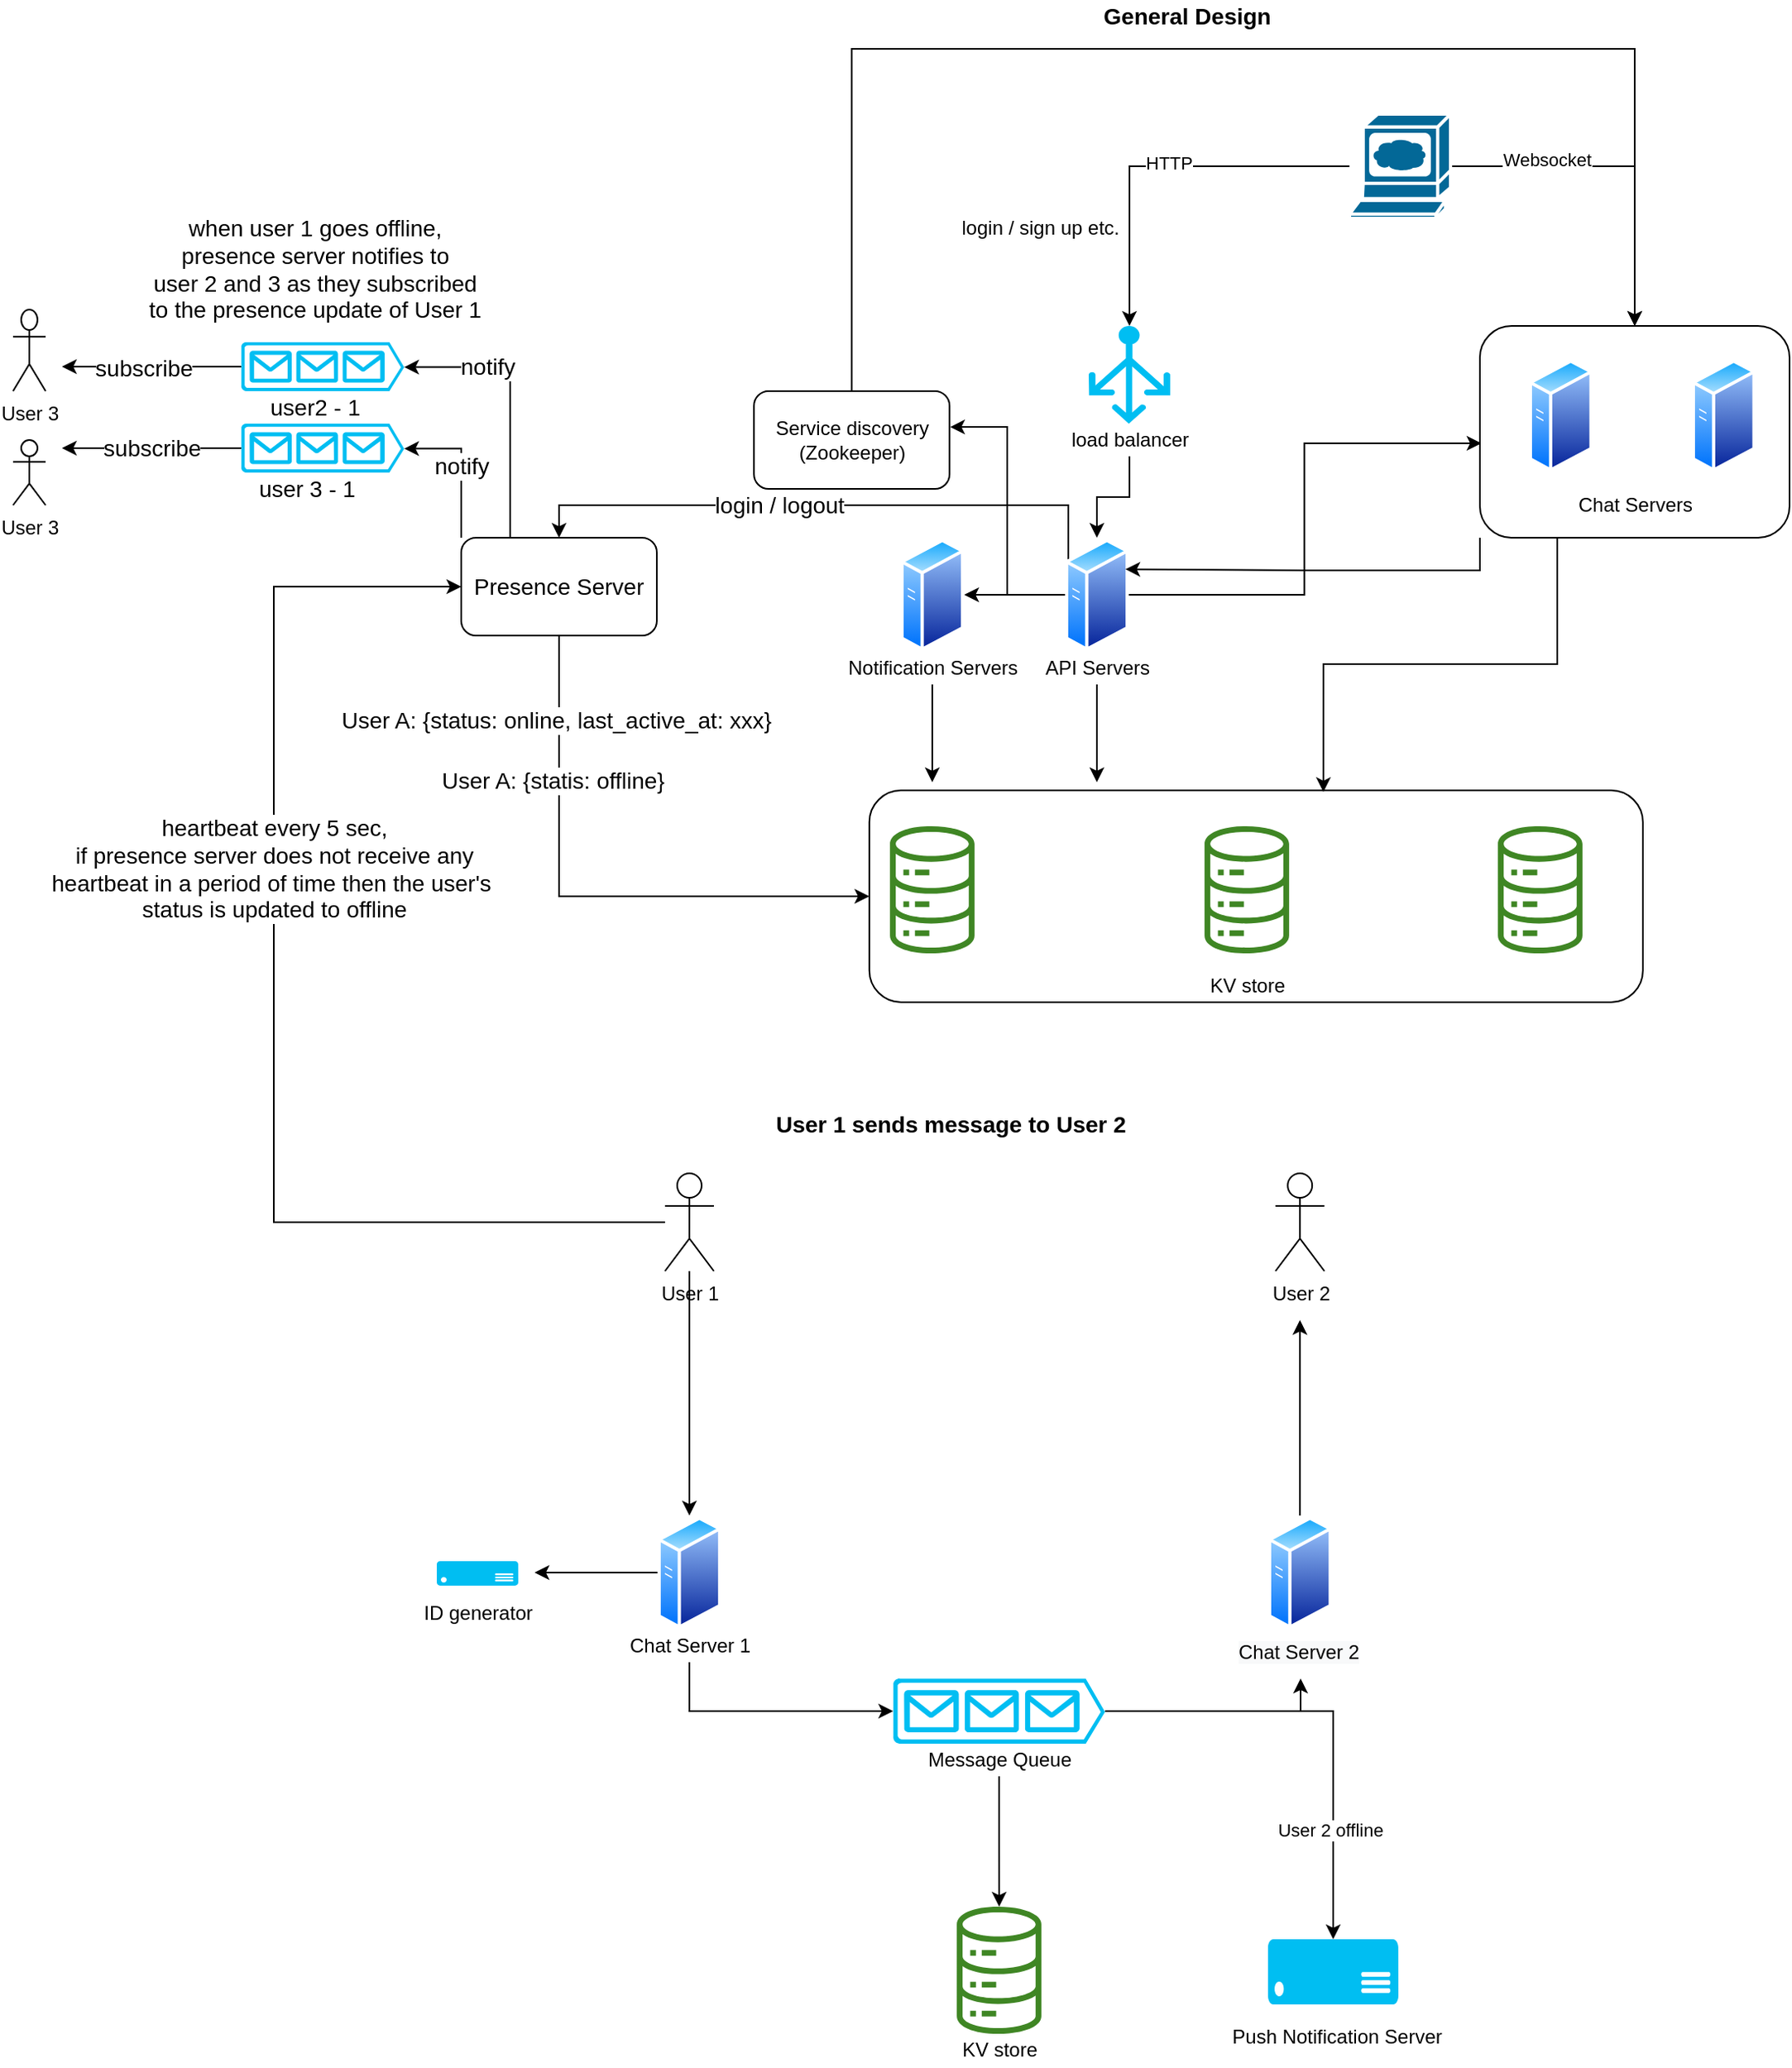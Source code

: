 <mxfile version="17.4.4" type="github">
  <diagram id="Kc_5fzsNJj1rrljEpmhN" name="Page-1">
    <mxGraphModel dx="1934" dy="1129" grid="1" gridSize="10" guides="1" tooltips="1" connect="1" arrows="1" fold="1" page="1" pageScale="1" pageWidth="850" pageHeight="1100" math="0" shadow="0">
      <root>
        <mxCell id="0" />
        <mxCell id="1" parent="0" />
        <mxCell id="qmVG4XL9D6MHdwjUhQzo-19" value="" style="rounded=1;whiteSpace=wrap;html=1;" vertex="1" parent="1">
          <mxGeometry x="35.4" y="485" width="474.6" height="130" as="geometry" />
        </mxCell>
        <mxCell id="qmVG4XL9D6MHdwjUhQzo-8" style="edgeStyle=orthogonalEdgeStyle;rounded=0;orthogonalLoop=1;jettySize=auto;html=1;entryX=0.5;entryY=0;entryDx=0;entryDy=0;entryPerimeter=0;" edge="1" parent="1" source="qmVG4XL9D6MHdwjUhQzo-1" target="qmVG4XL9D6MHdwjUhQzo-2">
          <mxGeometry relative="1" as="geometry" />
        </mxCell>
        <mxCell id="qmVG4XL9D6MHdwjUhQzo-30" value="HTTP" style="edgeLabel;html=1;align=center;verticalAlign=middle;resizable=0;points=[];" vertex="1" connectable="0" parent="qmVG4XL9D6MHdwjUhQzo-8">
          <mxGeometry x="-0.047" y="-2" relative="1" as="geometry">
            <mxPoint as="offset" />
          </mxGeometry>
        </mxCell>
        <mxCell id="qmVG4XL9D6MHdwjUhQzo-25" style="edgeStyle=orthogonalEdgeStyle;rounded=0;orthogonalLoop=1;jettySize=auto;html=1;entryX=0.5;entryY=0;entryDx=0;entryDy=0;" edge="1" parent="1" source="qmVG4XL9D6MHdwjUhQzo-1" target="qmVG4XL9D6MHdwjUhQzo-13">
          <mxGeometry relative="1" as="geometry" />
        </mxCell>
        <mxCell id="qmVG4XL9D6MHdwjUhQzo-31" value="Websocket" style="edgeLabel;html=1;align=center;verticalAlign=middle;resizable=0;points=[];" vertex="1" connectable="0" parent="qmVG4XL9D6MHdwjUhQzo-25">
          <mxGeometry x="-0.441" y="4" relative="1" as="geometry">
            <mxPoint as="offset" />
          </mxGeometry>
        </mxCell>
        <mxCell id="qmVG4XL9D6MHdwjUhQzo-1" value="" style="shape=mxgraph.cisco.computers_and_peripherals.web_browser;html=1;pointerEvents=1;dashed=0;fillColor=#036897;strokeColor=#ffffff;strokeWidth=2;verticalLabelPosition=bottom;verticalAlign=top;align=center;outlineConnect=0;" vertex="1" parent="1">
          <mxGeometry x="330" y="70" width="62" height="64" as="geometry" />
        </mxCell>
        <mxCell id="qmVG4XL9D6MHdwjUhQzo-2" value="" style="verticalLabelPosition=bottom;html=1;verticalAlign=top;align=center;strokeColor=none;fillColor=#00BEF2;shape=mxgraph.azure.load_balancer_generic;pointerEvents=1;" vertex="1" parent="1">
          <mxGeometry x="170" y="200" width="50" height="60" as="geometry" />
        </mxCell>
        <mxCell id="qmVG4XL9D6MHdwjUhQzo-3" value="" style="aspect=fixed;perimeter=ellipsePerimeter;html=1;align=center;shadow=0;dashed=0;spacingTop=3;image;image=img/lib/active_directory/generic_server.svg;" vertex="1" parent="1">
          <mxGeometry x="54.4" y="330" width="39.2" height="70" as="geometry" />
        </mxCell>
        <mxCell id="qmVG4XL9D6MHdwjUhQzo-5" value="" style="sketch=0;outlineConnect=0;fontColor=#232F3E;gradientColor=none;fillColor=#3F8624;strokeColor=none;dashed=0;verticalLabelPosition=bottom;verticalAlign=top;align=center;html=1;fontSize=12;fontStyle=0;aspect=fixed;pointerEvents=1;shape=mxgraph.aws4.iot_analytics_data_store;" vertex="1" parent="1">
          <mxGeometry x="47" y="507" width="54" height="78" as="geometry" />
        </mxCell>
        <mxCell id="qmVG4XL9D6MHdwjUhQzo-10" style="edgeStyle=orthogonalEdgeStyle;rounded=0;orthogonalLoop=1;jettySize=auto;html=1;entryX=1;entryY=0.5;entryDx=0;entryDy=0;" edge="1" parent="1" source="qmVG4XL9D6MHdwjUhQzo-6" target="qmVG4XL9D6MHdwjUhQzo-3">
          <mxGeometry relative="1" as="geometry" />
        </mxCell>
        <mxCell id="qmVG4XL9D6MHdwjUhQzo-27" style="edgeStyle=orthogonalEdgeStyle;rounded=0;orthogonalLoop=1;jettySize=auto;html=1;entryX=0.005;entryY=0.554;entryDx=0;entryDy=0;entryPerimeter=0;" edge="1" parent="1" source="qmVG4XL9D6MHdwjUhQzo-6" target="qmVG4XL9D6MHdwjUhQzo-13">
          <mxGeometry relative="1" as="geometry" />
        </mxCell>
        <mxCell id="qmVG4XL9D6MHdwjUhQzo-34" style="edgeStyle=orthogonalEdgeStyle;rounded=0;orthogonalLoop=1;jettySize=auto;html=1;entryX=1.003;entryY=0.367;entryDx=0;entryDy=0;entryPerimeter=0;" edge="1" parent="1" source="qmVG4XL9D6MHdwjUhQzo-6" target="qmVG4XL9D6MHdwjUhQzo-33">
          <mxGeometry relative="1" as="geometry" />
        </mxCell>
        <mxCell id="qmVG4XL9D6MHdwjUhQzo-66" style="edgeStyle=orthogonalEdgeStyle;rounded=0;orthogonalLoop=1;jettySize=auto;html=1;exitX=0;exitY=0.25;exitDx=0;exitDy=0;entryX=0.5;entryY=0;entryDx=0;entryDy=0;fontSize=14;" edge="1" parent="1" source="qmVG4XL9D6MHdwjUhQzo-6" target="qmVG4XL9D6MHdwjUhQzo-64">
          <mxGeometry relative="1" as="geometry">
            <Array as="points">
              <mxPoint x="158" y="310" />
              <mxPoint x="-155" y="310" />
            </Array>
          </mxGeometry>
        </mxCell>
        <mxCell id="qmVG4XL9D6MHdwjUhQzo-68" value="login / logout" style="edgeLabel;html=1;align=center;verticalAlign=middle;resizable=0;points=[];fontSize=14;" vertex="1" connectable="0" parent="qmVG4XL9D6MHdwjUhQzo-66">
          <mxGeometry x="0.317" y="2" relative="1" as="geometry">
            <mxPoint x="28" y="-2" as="offset" />
          </mxGeometry>
        </mxCell>
        <mxCell id="qmVG4XL9D6MHdwjUhQzo-6" value="" style="aspect=fixed;perimeter=ellipsePerimeter;html=1;align=center;shadow=0;dashed=0;spacingTop=3;image;image=img/lib/active_directory/generic_server.svg;" vertex="1" parent="1">
          <mxGeometry x="155.4" y="330" width="39.2" height="70" as="geometry" />
        </mxCell>
        <mxCell id="qmVG4XL9D6MHdwjUhQzo-26" style="edgeStyle=orthogonalEdgeStyle;rounded=0;orthogonalLoop=1;jettySize=auto;html=1;exitX=0.25;exitY=1;exitDx=0;exitDy=0;entryX=0.587;entryY=0.008;entryDx=0;entryDy=0;entryPerimeter=0;" edge="1" parent="1" source="qmVG4XL9D6MHdwjUhQzo-13" target="qmVG4XL9D6MHdwjUhQzo-19">
          <mxGeometry relative="1" as="geometry" />
        </mxCell>
        <mxCell id="qmVG4XL9D6MHdwjUhQzo-29" style="edgeStyle=orthogonalEdgeStyle;rounded=0;orthogonalLoop=1;jettySize=auto;html=1;exitX=0;exitY=1;exitDx=0;exitDy=0;entryX=1;entryY=0.25;entryDx=0;entryDy=0;" edge="1" parent="1" source="qmVG4XL9D6MHdwjUhQzo-13" target="qmVG4XL9D6MHdwjUhQzo-6">
          <mxGeometry relative="1" as="geometry" />
        </mxCell>
        <mxCell id="qmVG4XL9D6MHdwjUhQzo-13" value="" style="rounded=1;whiteSpace=wrap;html=1;" vertex="1" parent="1">
          <mxGeometry x="410" y="200" width="190" height="130" as="geometry" />
        </mxCell>
        <mxCell id="qmVG4XL9D6MHdwjUhQzo-7" value="" style="aspect=fixed;perimeter=ellipsePerimeter;html=1;align=center;shadow=0;dashed=0;spacingTop=3;image;image=img/lib/active_directory/generic_server.svg;" vertex="1" parent="1">
          <mxGeometry x="440" y="220" width="39.2" height="70" as="geometry" />
        </mxCell>
        <mxCell id="qmVG4XL9D6MHdwjUhQzo-4" value="" style="aspect=fixed;perimeter=ellipsePerimeter;html=1;align=center;shadow=0;dashed=0;spacingTop=3;image;image=img/lib/active_directory/generic_server.svg;" vertex="1" parent="1">
          <mxGeometry x="540" y="220" width="39.2" height="70" as="geometry" />
        </mxCell>
        <mxCell id="qmVG4XL9D6MHdwjUhQzo-24" style="edgeStyle=orthogonalEdgeStyle;rounded=0;orthogonalLoop=1;jettySize=auto;html=1;entryX=0.5;entryY=0;entryDx=0;entryDy=0;" edge="1" parent="1" source="qmVG4XL9D6MHdwjUhQzo-14" target="qmVG4XL9D6MHdwjUhQzo-6">
          <mxGeometry relative="1" as="geometry" />
        </mxCell>
        <mxCell id="qmVG4XL9D6MHdwjUhQzo-14" value="load balancer" style="text;html=1;align=center;verticalAlign=middle;resizable=0;points=[];autosize=1;strokeColor=none;fillColor=none;" vertex="1" parent="1">
          <mxGeometry x="150" y="260" width="90" height="20" as="geometry" />
        </mxCell>
        <mxCell id="qmVG4XL9D6MHdwjUhQzo-22" style="edgeStyle=orthogonalEdgeStyle;rounded=0;orthogonalLoop=1;jettySize=auto;html=1;" edge="1" parent="1" source="qmVG4XL9D6MHdwjUhQzo-15">
          <mxGeometry relative="1" as="geometry">
            <mxPoint x="175" y="480" as="targetPoint" />
          </mxGeometry>
        </mxCell>
        <mxCell id="qmVG4XL9D6MHdwjUhQzo-15" value="API Servers" style="text;html=1;align=center;verticalAlign=middle;resizable=0;points=[];autosize=1;strokeColor=none;fillColor=none;" vertex="1" parent="1">
          <mxGeometry x="135" y="400" width="80" height="20" as="geometry" />
        </mxCell>
        <mxCell id="qmVG4XL9D6MHdwjUhQzo-21" style="edgeStyle=orthogonalEdgeStyle;rounded=0;orthogonalLoop=1;jettySize=auto;html=1;" edge="1" parent="1" source="qmVG4XL9D6MHdwjUhQzo-16">
          <mxGeometry relative="1" as="geometry">
            <mxPoint x="74" y="480" as="targetPoint" />
          </mxGeometry>
        </mxCell>
        <mxCell id="qmVG4XL9D6MHdwjUhQzo-16" value="Notification Servers" style="text;html=1;align=center;verticalAlign=middle;resizable=0;points=[];autosize=1;strokeColor=none;fillColor=none;" vertex="1" parent="1">
          <mxGeometry x="14" y="400" width="120" height="20" as="geometry" />
        </mxCell>
        <mxCell id="qmVG4XL9D6MHdwjUhQzo-17" value="" style="sketch=0;outlineConnect=0;fontColor=#232F3E;gradientColor=none;fillColor=#3F8624;strokeColor=none;dashed=0;verticalLabelPosition=bottom;verticalAlign=top;align=center;html=1;fontSize=12;fontStyle=0;aspect=fixed;pointerEvents=1;shape=mxgraph.aws4.iot_analytics_data_store;" vertex="1" parent="1">
          <mxGeometry x="240" y="507" width="54" height="78" as="geometry" />
        </mxCell>
        <mxCell id="qmVG4XL9D6MHdwjUhQzo-18" value="" style="sketch=0;outlineConnect=0;fontColor=#232F3E;gradientColor=none;fillColor=#3F8624;strokeColor=none;dashed=0;verticalLabelPosition=bottom;verticalAlign=top;align=center;html=1;fontSize=12;fontStyle=0;aspect=fixed;pointerEvents=1;shape=mxgraph.aws4.iot_analytics_data_store;" vertex="1" parent="1">
          <mxGeometry x="420" y="507" width="54" height="78" as="geometry" />
        </mxCell>
        <mxCell id="qmVG4XL9D6MHdwjUhQzo-20" value="KV store" style="text;html=1;align=center;verticalAlign=middle;resizable=0;points=[];autosize=1;strokeColor=none;fillColor=none;" vertex="1" parent="1">
          <mxGeometry x="237" y="595" width="60" height="20" as="geometry" />
        </mxCell>
        <mxCell id="qmVG4XL9D6MHdwjUhQzo-23" value="Chat Servers" style="text;html=1;align=center;verticalAlign=middle;resizable=0;points=[];autosize=1;strokeColor=none;fillColor=none;" vertex="1" parent="1">
          <mxGeometry x="460" y="300" width="90" height="20" as="geometry" />
        </mxCell>
        <mxCell id="qmVG4XL9D6MHdwjUhQzo-32" value="login / sign up etc." style="text;html=1;align=center;verticalAlign=middle;resizable=0;points=[];autosize=1;strokeColor=none;fillColor=none;" vertex="1" parent="1">
          <mxGeometry x="84.6" y="130" width="110" height="20" as="geometry" />
        </mxCell>
        <mxCell id="qmVG4XL9D6MHdwjUhQzo-35" style="edgeStyle=orthogonalEdgeStyle;rounded=0;orthogonalLoop=1;jettySize=auto;html=1;entryX=0.5;entryY=0;entryDx=0;entryDy=0;" edge="1" parent="1" source="qmVG4XL9D6MHdwjUhQzo-33" target="qmVG4XL9D6MHdwjUhQzo-13">
          <mxGeometry relative="1" as="geometry">
            <Array as="points">
              <mxPoint x="25" y="30" />
              <mxPoint x="505" y="30" />
            </Array>
          </mxGeometry>
        </mxCell>
        <mxCell id="qmVG4XL9D6MHdwjUhQzo-33" value="Service discovery (Zookeeper)" style="rounded=1;whiteSpace=wrap;html=1;" vertex="1" parent="1">
          <mxGeometry x="-35.4" y="240" width="120" height="60" as="geometry" />
        </mxCell>
        <mxCell id="qmVG4XL9D6MHdwjUhQzo-54" style="edgeStyle=orthogonalEdgeStyle;rounded=0;orthogonalLoop=1;jettySize=auto;html=1;entryX=0.5;entryY=0;entryDx=0;entryDy=0;" edge="1" parent="1" source="qmVG4XL9D6MHdwjUhQzo-36" target="qmVG4XL9D6MHdwjUhQzo-37">
          <mxGeometry relative="1" as="geometry" />
        </mxCell>
        <mxCell id="qmVG4XL9D6MHdwjUhQzo-70" style="edgeStyle=orthogonalEdgeStyle;rounded=0;orthogonalLoop=1;jettySize=auto;html=1;entryX=0;entryY=0.5;entryDx=0;entryDy=0;fontSize=14;" edge="1" parent="1" source="qmVG4XL9D6MHdwjUhQzo-36" target="qmVG4XL9D6MHdwjUhQzo-64">
          <mxGeometry relative="1" as="geometry">
            <Array as="points">
              <mxPoint x="-330" y="750" />
              <mxPoint x="-330" y="360" />
            </Array>
          </mxGeometry>
        </mxCell>
        <mxCell id="qmVG4XL9D6MHdwjUhQzo-71" value="heartbeat every 5 sec,&lt;br&gt;if presence server does not receive any&lt;br&gt;heartbeat in a period of time then the user&#39;s&amp;nbsp;&lt;br&gt;status is updated to offline" style="edgeLabel;html=1;align=center;verticalAlign=middle;resizable=0;points=[];fontSize=14;" vertex="1" connectable="0" parent="qmVG4XL9D6MHdwjUhQzo-70">
          <mxGeometry x="0.227" relative="1" as="geometry">
            <mxPoint as="offset" />
          </mxGeometry>
        </mxCell>
        <mxCell id="qmVG4XL9D6MHdwjUhQzo-36" value="User 1" style="shape=umlActor;verticalLabelPosition=bottom;verticalAlign=top;html=1;outlineConnect=0;" vertex="1" parent="1">
          <mxGeometry x="-90" y="720" width="30" height="60" as="geometry" />
        </mxCell>
        <mxCell id="qmVG4XL9D6MHdwjUhQzo-55" style="edgeStyle=orthogonalEdgeStyle;rounded=0;orthogonalLoop=1;jettySize=auto;html=1;" edge="1" parent="1" source="qmVG4XL9D6MHdwjUhQzo-37">
          <mxGeometry relative="1" as="geometry">
            <mxPoint x="-170" y="965" as="targetPoint" />
          </mxGeometry>
        </mxCell>
        <mxCell id="qmVG4XL9D6MHdwjUhQzo-37" value="" style="aspect=fixed;perimeter=ellipsePerimeter;html=1;align=center;shadow=0;dashed=0;spacingTop=3;image;image=img/lib/active_directory/generic_server.svg;" vertex="1" parent="1">
          <mxGeometry x="-94.6" y="930" width="39.2" height="70" as="geometry" />
        </mxCell>
        <mxCell id="qmVG4XL9D6MHdwjUhQzo-59" style="edgeStyle=orthogonalEdgeStyle;rounded=0;orthogonalLoop=1;jettySize=auto;html=1;" edge="1" parent="1" source="qmVG4XL9D6MHdwjUhQzo-38">
          <mxGeometry relative="1" as="geometry">
            <mxPoint x="299.6" y="810" as="targetPoint" />
          </mxGeometry>
        </mxCell>
        <mxCell id="qmVG4XL9D6MHdwjUhQzo-38" value="" style="aspect=fixed;perimeter=ellipsePerimeter;html=1;align=center;shadow=0;dashed=0;spacingTop=3;image;image=img/lib/active_directory/generic_server.svg;" vertex="1" parent="1">
          <mxGeometry x="280" y="930" width="39.2" height="70" as="geometry" />
        </mxCell>
        <mxCell id="qmVG4XL9D6MHdwjUhQzo-39" value="User 2" style="shape=umlActor;verticalLabelPosition=bottom;verticalAlign=top;html=1;outlineConnect=0;" vertex="1" parent="1">
          <mxGeometry x="284.6" y="720" width="30" height="60" as="geometry" />
        </mxCell>
        <mxCell id="qmVG4XL9D6MHdwjUhQzo-58" style="edgeStyle=orthogonalEdgeStyle;rounded=0;orthogonalLoop=1;jettySize=auto;html=1;entryX=0.5;entryY=1;entryDx=0;entryDy=0;" edge="1" parent="1" source="qmVG4XL9D6MHdwjUhQzo-40" target="qmVG4XL9D6MHdwjUhQzo-47">
          <mxGeometry relative="1" as="geometry" />
        </mxCell>
        <mxCell id="qmVG4XL9D6MHdwjUhQzo-60" style="edgeStyle=orthogonalEdgeStyle;rounded=0;orthogonalLoop=1;jettySize=auto;html=1;entryX=0.5;entryY=0;entryDx=0;entryDy=0;entryPerimeter=0;" edge="1" parent="1" source="qmVG4XL9D6MHdwjUhQzo-40" target="qmVG4XL9D6MHdwjUhQzo-51">
          <mxGeometry relative="1" as="geometry" />
        </mxCell>
        <mxCell id="qmVG4XL9D6MHdwjUhQzo-61" value="User 2 offline" style="edgeLabel;html=1;align=center;verticalAlign=middle;resizable=0;points=[];" vertex="1" connectable="0" parent="qmVG4XL9D6MHdwjUhQzo-60">
          <mxGeometry x="0.521" y="-2" relative="1" as="geometry">
            <mxPoint as="offset" />
          </mxGeometry>
        </mxCell>
        <mxCell id="qmVG4XL9D6MHdwjUhQzo-40" value="" style="verticalLabelPosition=bottom;html=1;verticalAlign=top;align=center;strokeColor=none;fillColor=#00BEF2;shape=mxgraph.azure.queue_generic;pointerEvents=1;" vertex="1" parent="1">
          <mxGeometry x="50" y="1030" width="130" height="40" as="geometry" />
        </mxCell>
        <mxCell id="qmVG4XL9D6MHdwjUhQzo-44" value="" style="verticalLabelPosition=bottom;html=1;verticalAlign=top;align=center;strokeColor=none;fillColor=#00BEF2;shape=mxgraph.azure.server;" vertex="1" parent="1">
          <mxGeometry x="-230" y="958" width="50" height="15" as="geometry" />
        </mxCell>
        <mxCell id="qmVG4XL9D6MHdwjUhQzo-45" value="ID generator" style="text;html=1;align=center;verticalAlign=middle;resizable=0;points=[];autosize=1;strokeColor=none;fillColor=none;" vertex="1" parent="1">
          <mxGeometry x="-245" y="980" width="80" height="20" as="geometry" />
        </mxCell>
        <mxCell id="qmVG4XL9D6MHdwjUhQzo-56" style="edgeStyle=orthogonalEdgeStyle;rounded=0;orthogonalLoop=1;jettySize=auto;html=1;entryX=0;entryY=0.5;entryDx=0;entryDy=0;entryPerimeter=0;" edge="1" parent="1" source="qmVG4XL9D6MHdwjUhQzo-46" target="qmVG4XL9D6MHdwjUhQzo-40">
          <mxGeometry relative="1" as="geometry">
            <Array as="points">
              <mxPoint x="-75" y="1050" />
            </Array>
          </mxGeometry>
        </mxCell>
        <mxCell id="qmVG4XL9D6MHdwjUhQzo-46" value="Chat Server 1" style="text;html=1;align=center;verticalAlign=middle;resizable=0;points=[];autosize=1;strokeColor=none;fillColor=none;" vertex="1" parent="1">
          <mxGeometry x="-120" y="1000" width="90" height="20" as="geometry" />
        </mxCell>
        <mxCell id="qmVG4XL9D6MHdwjUhQzo-47" value="&lt;span style=&quot;color: rgb(0 , 0 , 0) ; font-family: &amp;#34;helvetica&amp;#34; ; font-size: 12px ; font-style: normal ; font-weight: 400 ; letter-spacing: normal ; text-align: center ; text-indent: 0px ; text-transform: none ; word-spacing: 0px ; background-color: rgb(248 , 249 , 250) ; display: inline ; float: none&quot;&gt;Chat Server 2&lt;/span&gt;" style="text;whiteSpace=wrap;html=1;" vertex="1" parent="1">
          <mxGeometry x="260" y="1000" width="80" height="30" as="geometry" />
        </mxCell>
        <mxCell id="qmVG4XL9D6MHdwjUhQzo-57" style="edgeStyle=orthogonalEdgeStyle;rounded=0;orthogonalLoop=1;jettySize=auto;html=1;" edge="1" parent="1" source="qmVG4XL9D6MHdwjUhQzo-48" target="qmVG4XL9D6MHdwjUhQzo-49">
          <mxGeometry relative="1" as="geometry" />
        </mxCell>
        <mxCell id="qmVG4XL9D6MHdwjUhQzo-48" value="Message Queue" style="text;html=1;align=center;verticalAlign=middle;resizable=0;points=[];autosize=1;strokeColor=none;fillColor=none;" vertex="1" parent="1">
          <mxGeometry x="65" y="1070" width="100" height="20" as="geometry" />
        </mxCell>
        <mxCell id="qmVG4XL9D6MHdwjUhQzo-49" value="" style="sketch=0;outlineConnect=0;fontColor=#232F3E;gradientColor=none;fillColor=#3F8624;strokeColor=none;dashed=0;verticalLabelPosition=bottom;verticalAlign=top;align=center;html=1;fontSize=12;fontStyle=0;aspect=fixed;pointerEvents=1;shape=mxgraph.aws4.iot_analytics_data_store;" vertex="1" parent="1">
          <mxGeometry x="88" y="1170" width="54" height="78" as="geometry" />
        </mxCell>
        <mxCell id="qmVG4XL9D6MHdwjUhQzo-50" value="KV store" style="text;html=1;align=center;verticalAlign=middle;resizable=0;points=[];autosize=1;strokeColor=none;fillColor=none;" vertex="1" parent="1">
          <mxGeometry x="84.6" y="1248" width="60" height="20" as="geometry" />
        </mxCell>
        <mxCell id="qmVG4XL9D6MHdwjUhQzo-51" value="" style="verticalLabelPosition=bottom;html=1;verticalAlign=top;align=center;strokeColor=none;fillColor=#00BEF2;shape=mxgraph.azure.server;" vertex="1" parent="1">
          <mxGeometry x="280" y="1190" width="80" height="40" as="geometry" />
        </mxCell>
        <mxCell id="qmVG4XL9D6MHdwjUhQzo-53" value="Push Notification Server" style="text;html=1;align=center;verticalAlign=middle;resizable=0;points=[];autosize=1;strokeColor=none;fillColor=none;" vertex="1" parent="1">
          <mxGeometry x="252" y="1240" width="140" height="20" as="geometry" />
        </mxCell>
        <mxCell id="qmVG4XL9D6MHdwjUhQzo-62" value="User 1 sends message to User 2" style="text;html=1;align=center;verticalAlign=middle;resizable=0;points=[];autosize=1;strokeColor=none;fillColor=none;fontSize=14;fontStyle=1" vertex="1" parent="1">
          <mxGeometry x="-30" y="680" width="230" height="20" as="geometry" />
        </mxCell>
        <mxCell id="qmVG4XL9D6MHdwjUhQzo-63" value="General Design" style="text;html=1;align=center;verticalAlign=middle;resizable=0;points=[];autosize=1;strokeColor=none;fillColor=none;fontSize=14;fontStyle=1" vertex="1" parent="1">
          <mxGeometry x="170" width="120" height="20" as="geometry" />
        </mxCell>
        <mxCell id="qmVG4XL9D6MHdwjUhQzo-65" style="edgeStyle=orthogonalEdgeStyle;rounded=0;orthogonalLoop=1;jettySize=auto;html=1;entryX=0;entryY=0.5;entryDx=0;entryDy=0;fontSize=14;" edge="1" parent="1" source="qmVG4XL9D6MHdwjUhQzo-64" target="qmVG4XL9D6MHdwjUhQzo-19">
          <mxGeometry relative="1" as="geometry">
            <Array as="points">
              <mxPoint x="-155" y="550" />
            </Array>
          </mxGeometry>
        </mxCell>
        <mxCell id="qmVG4XL9D6MHdwjUhQzo-67" value="User A: {status: online, last_active_at: xxx}" style="edgeLabel;html=1;align=center;verticalAlign=middle;resizable=0;points=[];fontSize=14;" vertex="1" connectable="0" parent="qmVG4XL9D6MHdwjUhQzo-65">
          <mxGeometry x="-0.703" y="-2" relative="1" as="geometry">
            <mxPoint as="offset" />
          </mxGeometry>
        </mxCell>
        <mxCell id="qmVG4XL9D6MHdwjUhQzo-69" value="User A: {statis: offline}" style="edgeLabel;html=1;align=center;verticalAlign=middle;resizable=0;points=[];fontSize=14;" vertex="1" connectable="0" parent="qmVG4XL9D6MHdwjUhQzo-65">
          <mxGeometry x="-0.492" y="-4" relative="1" as="geometry">
            <mxPoint as="offset" />
          </mxGeometry>
        </mxCell>
        <mxCell id="qmVG4XL9D6MHdwjUhQzo-76" style="edgeStyle=orthogonalEdgeStyle;rounded=0;orthogonalLoop=1;jettySize=auto;html=1;exitX=0;exitY=0;exitDx=0;exitDy=0;entryX=1;entryY=0.51;entryDx=0;entryDy=0;entryPerimeter=0;fontSize=14;" edge="1" parent="1" source="qmVG4XL9D6MHdwjUhQzo-64" target="qmVG4XL9D6MHdwjUhQzo-75">
          <mxGeometry relative="1" as="geometry" />
        </mxCell>
        <mxCell id="qmVG4XL9D6MHdwjUhQzo-89" value="notify" style="edgeLabel;html=1;align=center;verticalAlign=middle;resizable=0;points=[];fontSize=14;" vertex="1" connectable="0" parent="qmVG4XL9D6MHdwjUhQzo-76">
          <mxGeometry x="-0.019" relative="1" as="geometry">
            <mxPoint as="offset" />
          </mxGeometry>
        </mxCell>
        <mxCell id="qmVG4XL9D6MHdwjUhQzo-78" style="edgeStyle=orthogonalEdgeStyle;rounded=0;orthogonalLoop=1;jettySize=auto;html=1;exitX=0.25;exitY=0;exitDx=0;exitDy=0;entryX=1;entryY=0.51;entryDx=0;entryDy=0;entryPerimeter=0;fontSize=14;" edge="1" parent="1" source="qmVG4XL9D6MHdwjUhQzo-64" target="qmVG4XL9D6MHdwjUhQzo-72">
          <mxGeometry relative="1" as="geometry" />
        </mxCell>
        <mxCell id="qmVG4XL9D6MHdwjUhQzo-88" value="notify" style="edgeLabel;html=1;align=center;verticalAlign=middle;resizable=0;points=[];fontSize=14;" vertex="1" connectable="0" parent="qmVG4XL9D6MHdwjUhQzo-78">
          <mxGeometry x="0.399" y="-1" relative="1" as="geometry">
            <mxPoint as="offset" />
          </mxGeometry>
        </mxCell>
        <mxCell id="qmVG4XL9D6MHdwjUhQzo-64" value="Presence Server" style="rounded=1;whiteSpace=wrap;html=1;fontSize=14;" vertex="1" parent="1">
          <mxGeometry x="-215" y="330" width="120" height="60" as="geometry" />
        </mxCell>
        <mxCell id="qmVG4XL9D6MHdwjUhQzo-84" style="edgeStyle=orthogonalEdgeStyle;rounded=0;orthogonalLoop=1;jettySize=auto;html=1;fontSize=14;" edge="1" parent="1" source="qmVG4XL9D6MHdwjUhQzo-72">
          <mxGeometry relative="1" as="geometry">
            <mxPoint x="-460" y="225" as="targetPoint" />
          </mxGeometry>
        </mxCell>
        <mxCell id="qmVG4XL9D6MHdwjUhQzo-90" value="subscribe" style="edgeLabel;html=1;align=center;verticalAlign=middle;resizable=0;points=[];fontSize=14;" vertex="1" connectable="0" parent="qmVG4XL9D6MHdwjUhQzo-84">
          <mxGeometry x="0.291" y="-2" relative="1" as="geometry">
            <mxPoint x="11" y="2" as="offset" />
          </mxGeometry>
        </mxCell>
        <mxCell id="qmVG4XL9D6MHdwjUhQzo-72" value="" style="verticalLabelPosition=bottom;html=1;verticalAlign=top;align=center;strokeColor=none;fillColor=#00BEF2;shape=mxgraph.azure.queue_generic;pointerEvents=1;" vertex="1" parent="1">
          <mxGeometry x="-350" y="210" width="100" height="30" as="geometry" />
        </mxCell>
        <mxCell id="qmVG4XL9D6MHdwjUhQzo-73" value="user2 - 1" style="text;html=1;align=center;verticalAlign=middle;resizable=0;points=[];autosize=1;strokeColor=none;fillColor=none;fontSize=14;" vertex="1" parent="1">
          <mxGeometry x="-340" y="240" width="70" height="20" as="geometry" />
        </mxCell>
        <mxCell id="qmVG4XL9D6MHdwjUhQzo-74" value="user 3 - 1" style="text;html=1;align=center;verticalAlign=middle;resizable=0;points=[];autosize=1;strokeColor=none;fillColor=none;fontSize=14;" vertex="1" parent="1">
          <mxGeometry x="-345" y="290" width="70" height="20" as="geometry" />
        </mxCell>
        <mxCell id="qmVG4XL9D6MHdwjUhQzo-85" value="subscribe" style="edgeStyle=orthogonalEdgeStyle;rounded=0;orthogonalLoop=1;jettySize=auto;html=1;fontSize=14;" edge="1" parent="1" source="qmVG4XL9D6MHdwjUhQzo-75">
          <mxGeometry relative="1" as="geometry">
            <mxPoint x="-460" y="275" as="targetPoint" />
          </mxGeometry>
        </mxCell>
        <mxCell id="qmVG4XL9D6MHdwjUhQzo-75" value="" style="verticalLabelPosition=bottom;html=1;verticalAlign=top;align=center;strokeColor=none;fillColor=#00BEF2;shape=mxgraph.azure.queue_generic;pointerEvents=1;" vertex="1" parent="1">
          <mxGeometry x="-350" y="260" width="100" height="30" as="geometry" />
        </mxCell>
        <mxCell id="qmVG4XL9D6MHdwjUhQzo-79" value="User 3" style="shape=umlActor;verticalLabelPosition=bottom;verticalAlign=top;html=1;outlineConnect=0;" vertex="1" parent="1">
          <mxGeometry x="-490" y="190" width="20" height="50" as="geometry" />
        </mxCell>
        <mxCell id="qmVG4XL9D6MHdwjUhQzo-81" value="User 3" style="shape=umlActor;verticalLabelPosition=bottom;verticalAlign=top;html=1;outlineConnect=0;" vertex="1" parent="1">
          <mxGeometry x="-490" y="270" width="20" height="40" as="geometry" />
        </mxCell>
        <mxCell id="qmVG4XL9D6MHdwjUhQzo-91" value="when user 1 goes offline,&lt;br&gt;presence server notifies to&lt;br&gt;user 2 and 3 as they subscribed&lt;br&gt;to the presence update of User 1" style="text;html=1;align=center;verticalAlign=middle;resizable=0;points=[];autosize=1;strokeColor=none;fillColor=none;fontSize=14;" vertex="1" parent="1">
          <mxGeometry x="-415" y="130" width="220" height="70" as="geometry" />
        </mxCell>
      </root>
    </mxGraphModel>
  </diagram>
</mxfile>
